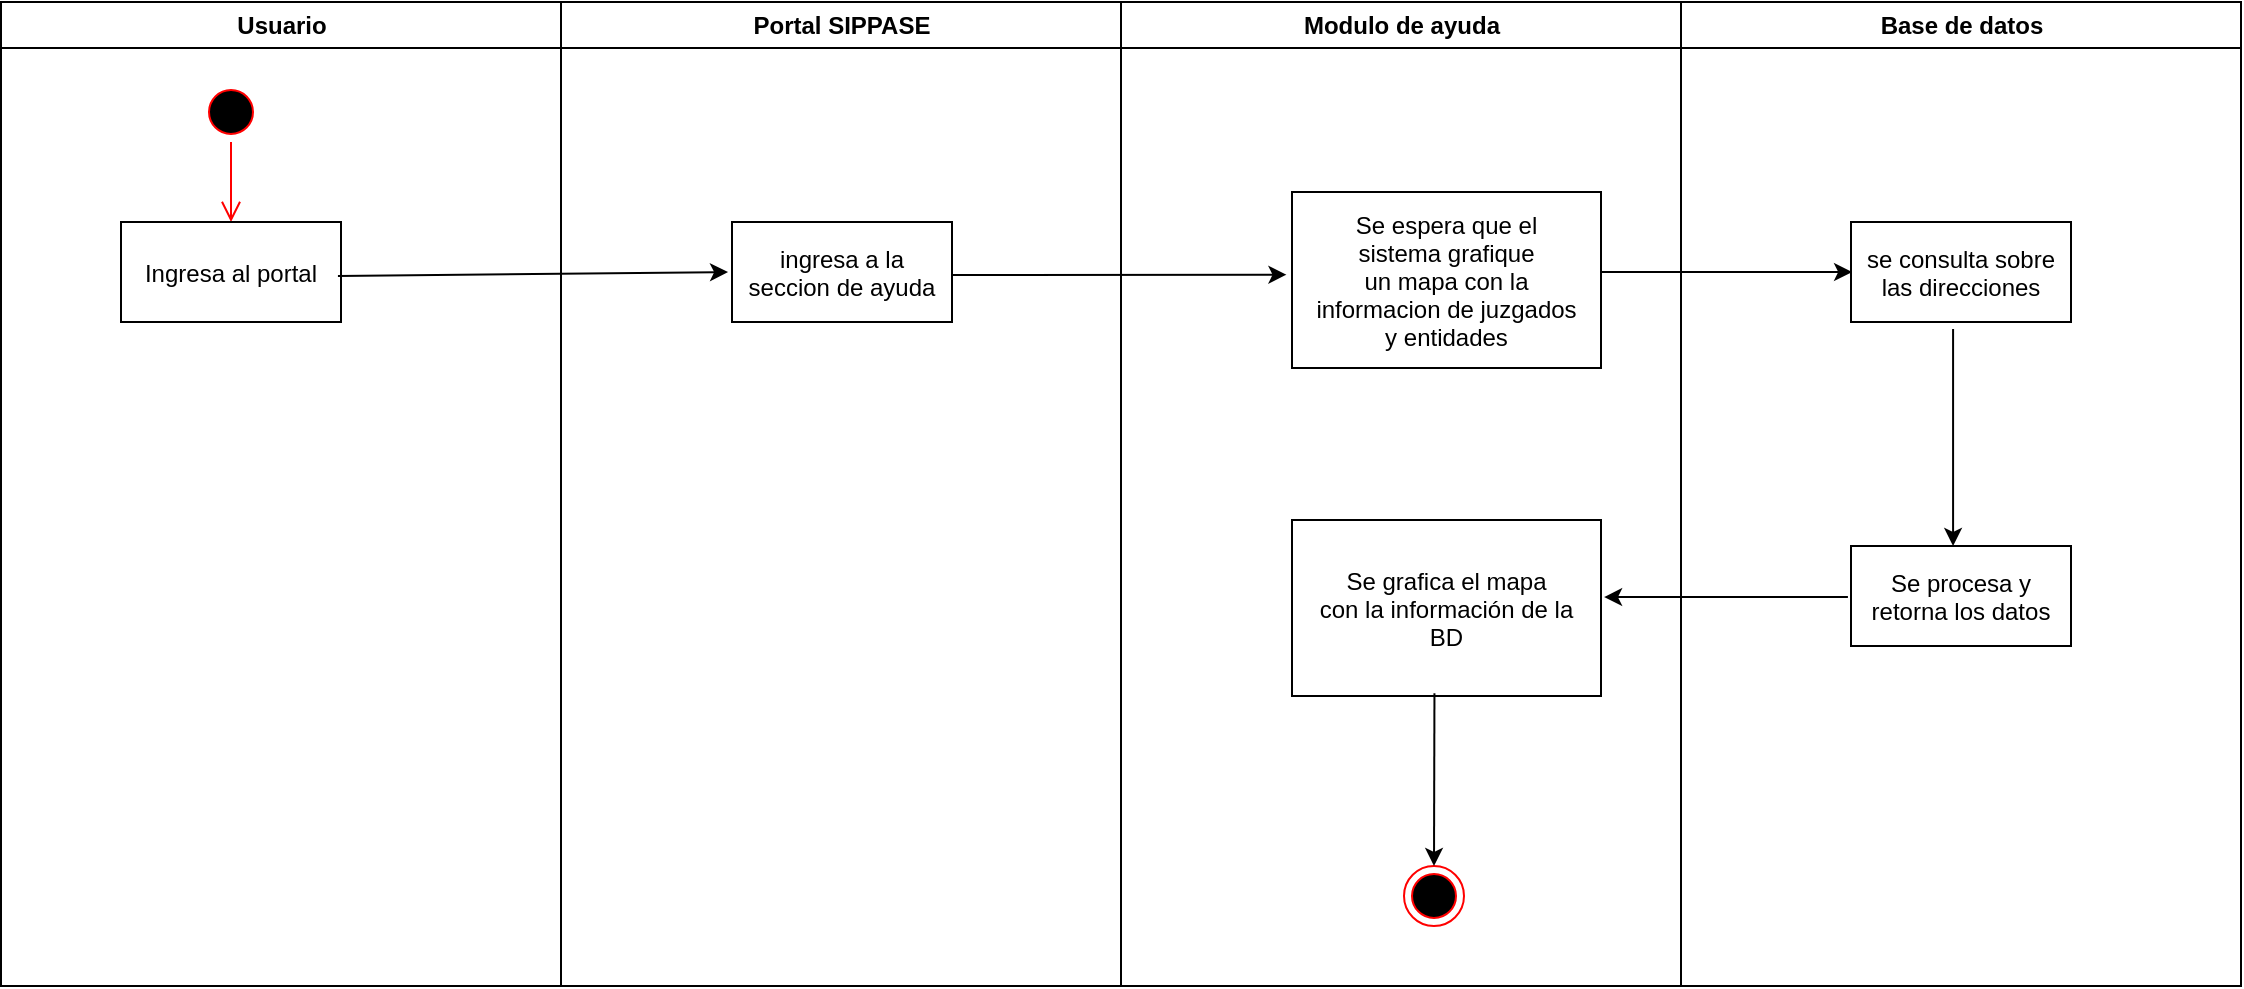 <mxfile version="20.2.5" type="github">
  <diagram name="Page-1" id="e7e014a7-5840-1c2e-5031-d8a46d1fe8dd">
    <mxGraphModel dx="1720" dy="1020" grid="1" gridSize="10" guides="1" tooltips="1" connect="1" arrows="1" fold="1" page="1" pageScale="1" pageWidth="1169" pageHeight="826" background="none" math="0" shadow="0">
      <root>
        <mxCell id="0" />
        <mxCell id="1" parent="0" />
        <mxCell id="2" value="Usuario" style="swimlane;whiteSpace=wrap" parent="1" vertex="1">
          <mxGeometry x="164.5" y="128" width="280" height="492" as="geometry" />
        </mxCell>
        <mxCell id="5" value="" style="ellipse;shape=startState;fillColor=#000000;strokeColor=#ff0000;" parent="2" vertex="1">
          <mxGeometry x="100" y="40" width="30" height="30" as="geometry" />
        </mxCell>
        <mxCell id="6" value="" style="edgeStyle=elbowEdgeStyle;elbow=horizontal;verticalAlign=bottom;endArrow=open;endSize=8;strokeColor=#FF0000;endFill=1;rounded=0" parent="2" source="5" target="7" edge="1">
          <mxGeometry x="100" y="40" as="geometry">
            <mxPoint x="115" y="110" as="targetPoint" />
          </mxGeometry>
        </mxCell>
        <mxCell id="7" value="Ingresa al portal" style="" parent="2" vertex="1">
          <mxGeometry x="60" y="110" width="110" height="50" as="geometry" />
        </mxCell>
        <mxCell id="3" value="Portal SIPPASE" style="swimlane;whiteSpace=wrap" parent="1" vertex="1">
          <mxGeometry x="444.5" y="128" width="280" height="492" as="geometry" />
        </mxCell>
        <mxCell id="15" value="ingresa a la &#xa;seccion de ayuda" style="" parent="3" vertex="1">
          <mxGeometry x="85.5" y="110" width="110" height="50" as="geometry" />
        </mxCell>
        <mxCell id="4" value="Modulo de ayuda" style="swimlane;whiteSpace=wrap" parent="1" vertex="1">
          <mxGeometry x="724.5" y="128" width="280" height="492" as="geometry" />
        </mxCell>
        <mxCell id="tx-Aktgo9ccaCD24TlIo-47" value="Se espera que el&#xa;sistema grafique&#xa;un mapa con la&#xa;informacion de juzgados&#xa;y entidades" style="" vertex="1" parent="4">
          <mxGeometry x="85.5" y="95" width="154.5" height="88" as="geometry" />
        </mxCell>
        <mxCell id="tx-Aktgo9ccaCD24TlIo-52" value="Se grafica el mapa&#xa;con la información de la&#xa;BD" style="" vertex="1" parent="4">
          <mxGeometry x="85.5" y="259" width="154.5" height="88" as="geometry" />
        </mxCell>
        <mxCell id="tx-Aktgo9ccaCD24TlIo-45" value="" style="ellipse;shape=endState;fillColor=#000000;strokeColor=#ff0000" vertex="1" parent="4">
          <mxGeometry x="141.5" y="432" width="30" height="30" as="geometry" />
        </mxCell>
        <mxCell id="tx-Aktgo9ccaCD24TlIo-57" value="" style="endArrow=classic;html=1;rounded=0;exitX=0.461;exitY=0.985;exitDx=0;exitDy=0;exitPerimeter=0;" edge="1" parent="4" source="tx-Aktgo9ccaCD24TlIo-52" target="tx-Aktgo9ccaCD24TlIo-45">
          <mxGeometry width="50" height="50" relative="1" as="geometry">
            <mxPoint x="25.5" y="392.14" as="sourcePoint" />
            <mxPoint x="156.6" y="429.0" as="targetPoint" />
          </mxGeometry>
        </mxCell>
        <mxCell id="tx-Aktgo9ccaCD24TlIo-41" value="" style="endArrow=classic;html=1;rounded=0;exitX=0.986;exitY=0.54;exitDx=0;exitDy=0;exitPerimeter=0;entryX=-0.018;entryY=0.5;entryDx=0;entryDy=0;entryPerimeter=0;" edge="1" parent="1" source="7" target="15">
          <mxGeometry width="50" height="50" relative="1" as="geometry">
            <mxPoint x="380" y="270" as="sourcePoint" />
            <mxPoint x="470" y="263" as="targetPoint" />
          </mxGeometry>
        </mxCell>
        <mxCell id="tx-Aktgo9ccaCD24TlIo-42" value="Base de datos" style="swimlane;whiteSpace=wrap" vertex="1" parent="1">
          <mxGeometry x="1004.5" y="128" width="280" height="492" as="geometry" />
        </mxCell>
        <mxCell id="tx-Aktgo9ccaCD24TlIo-50" value="se consulta sobre&#xa;las direcciones" style="" vertex="1" parent="tx-Aktgo9ccaCD24TlIo-42">
          <mxGeometry x="85" y="110" width="110" height="50" as="geometry" />
        </mxCell>
        <mxCell id="tx-Aktgo9ccaCD24TlIo-53" value="Se procesa y&#xa;retorna los datos" style="" vertex="1" parent="tx-Aktgo9ccaCD24TlIo-42">
          <mxGeometry x="85" y="272" width="110" height="50" as="geometry" />
        </mxCell>
        <mxCell id="tx-Aktgo9ccaCD24TlIo-54" value="" style="endArrow=classic;html=1;rounded=0;exitX=0.464;exitY=1.07;exitDx=0;exitDy=0;exitPerimeter=0;entryX=0.464;entryY=0;entryDx=0;entryDy=0;entryPerimeter=0;" edge="1" parent="tx-Aktgo9ccaCD24TlIo-42" source="tx-Aktgo9ccaCD24TlIo-50" target="tx-Aktgo9ccaCD24TlIo-53">
          <mxGeometry width="50" height="50" relative="1" as="geometry">
            <mxPoint x="89.996" y="222.04" as="sourcePoint" />
            <mxPoint x="216.01" y="222" as="targetPoint" />
          </mxGeometry>
        </mxCell>
        <mxCell id="tx-Aktgo9ccaCD24TlIo-49" value="" style="endArrow=classic;html=1;rounded=0;exitX=1;exitY=0.53;exitDx=0;exitDy=0;exitPerimeter=0;entryX=-0.018;entryY=0.47;entryDx=0;entryDy=0;entryPerimeter=0;" edge="1" parent="1" source="15" target="tx-Aktgo9ccaCD24TlIo-47">
          <mxGeometry width="50" height="50" relative="1" as="geometry">
            <mxPoint x="660" y="370" as="sourcePoint" />
            <mxPoint x="710" y="320" as="targetPoint" />
          </mxGeometry>
        </mxCell>
        <mxCell id="tx-Aktgo9ccaCD24TlIo-51" value="" style="endArrow=classic;html=1;rounded=0;exitX=0.997;exitY=0.455;exitDx=0;exitDy=0;exitPerimeter=0;entryX=0.005;entryY=0.5;entryDx=0;entryDy=0;entryPerimeter=0;" edge="1" parent="1" source="tx-Aktgo9ccaCD24TlIo-47" target="tx-Aktgo9ccaCD24TlIo-50">
          <mxGeometry width="50" height="50" relative="1" as="geometry">
            <mxPoint x="970" y="290.14" as="sourcePoint" />
            <mxPoint x="1137.219" y="290" as="targetPoint" />
          </mxGeometry>
        </mxCell>
        <mxCell id="tx-Aktgo9ccaCD24TlIo-56" value="" style="endArrow=classic;html=1;rounded=0;exitX=-0.014;exitY=0.51;exitDx=0;exitDy=0;exitPerimeter=0;entryX=1.01;entryY=0.438;entryDx=0;entryDy=0;entryPerimeter=0;" edge="1" parent="1" source="tx-Aktgo9ccaCD24TlIo-53" target="tx-Aktgo9ccaCD24TlIo-52">
          <mxGeometry width="50" height="50" relative="1" as="geometry">
            <mxPoint x="1065.89" y="480.14" as="sourcePoint" />
            <mxPoint x="1233.109" y="480" as="targetPoint" />
          </mxGeometry>
        </mxCell>
      </root>
    </mxGraphModel>
  </diagram>
</mxfile>
